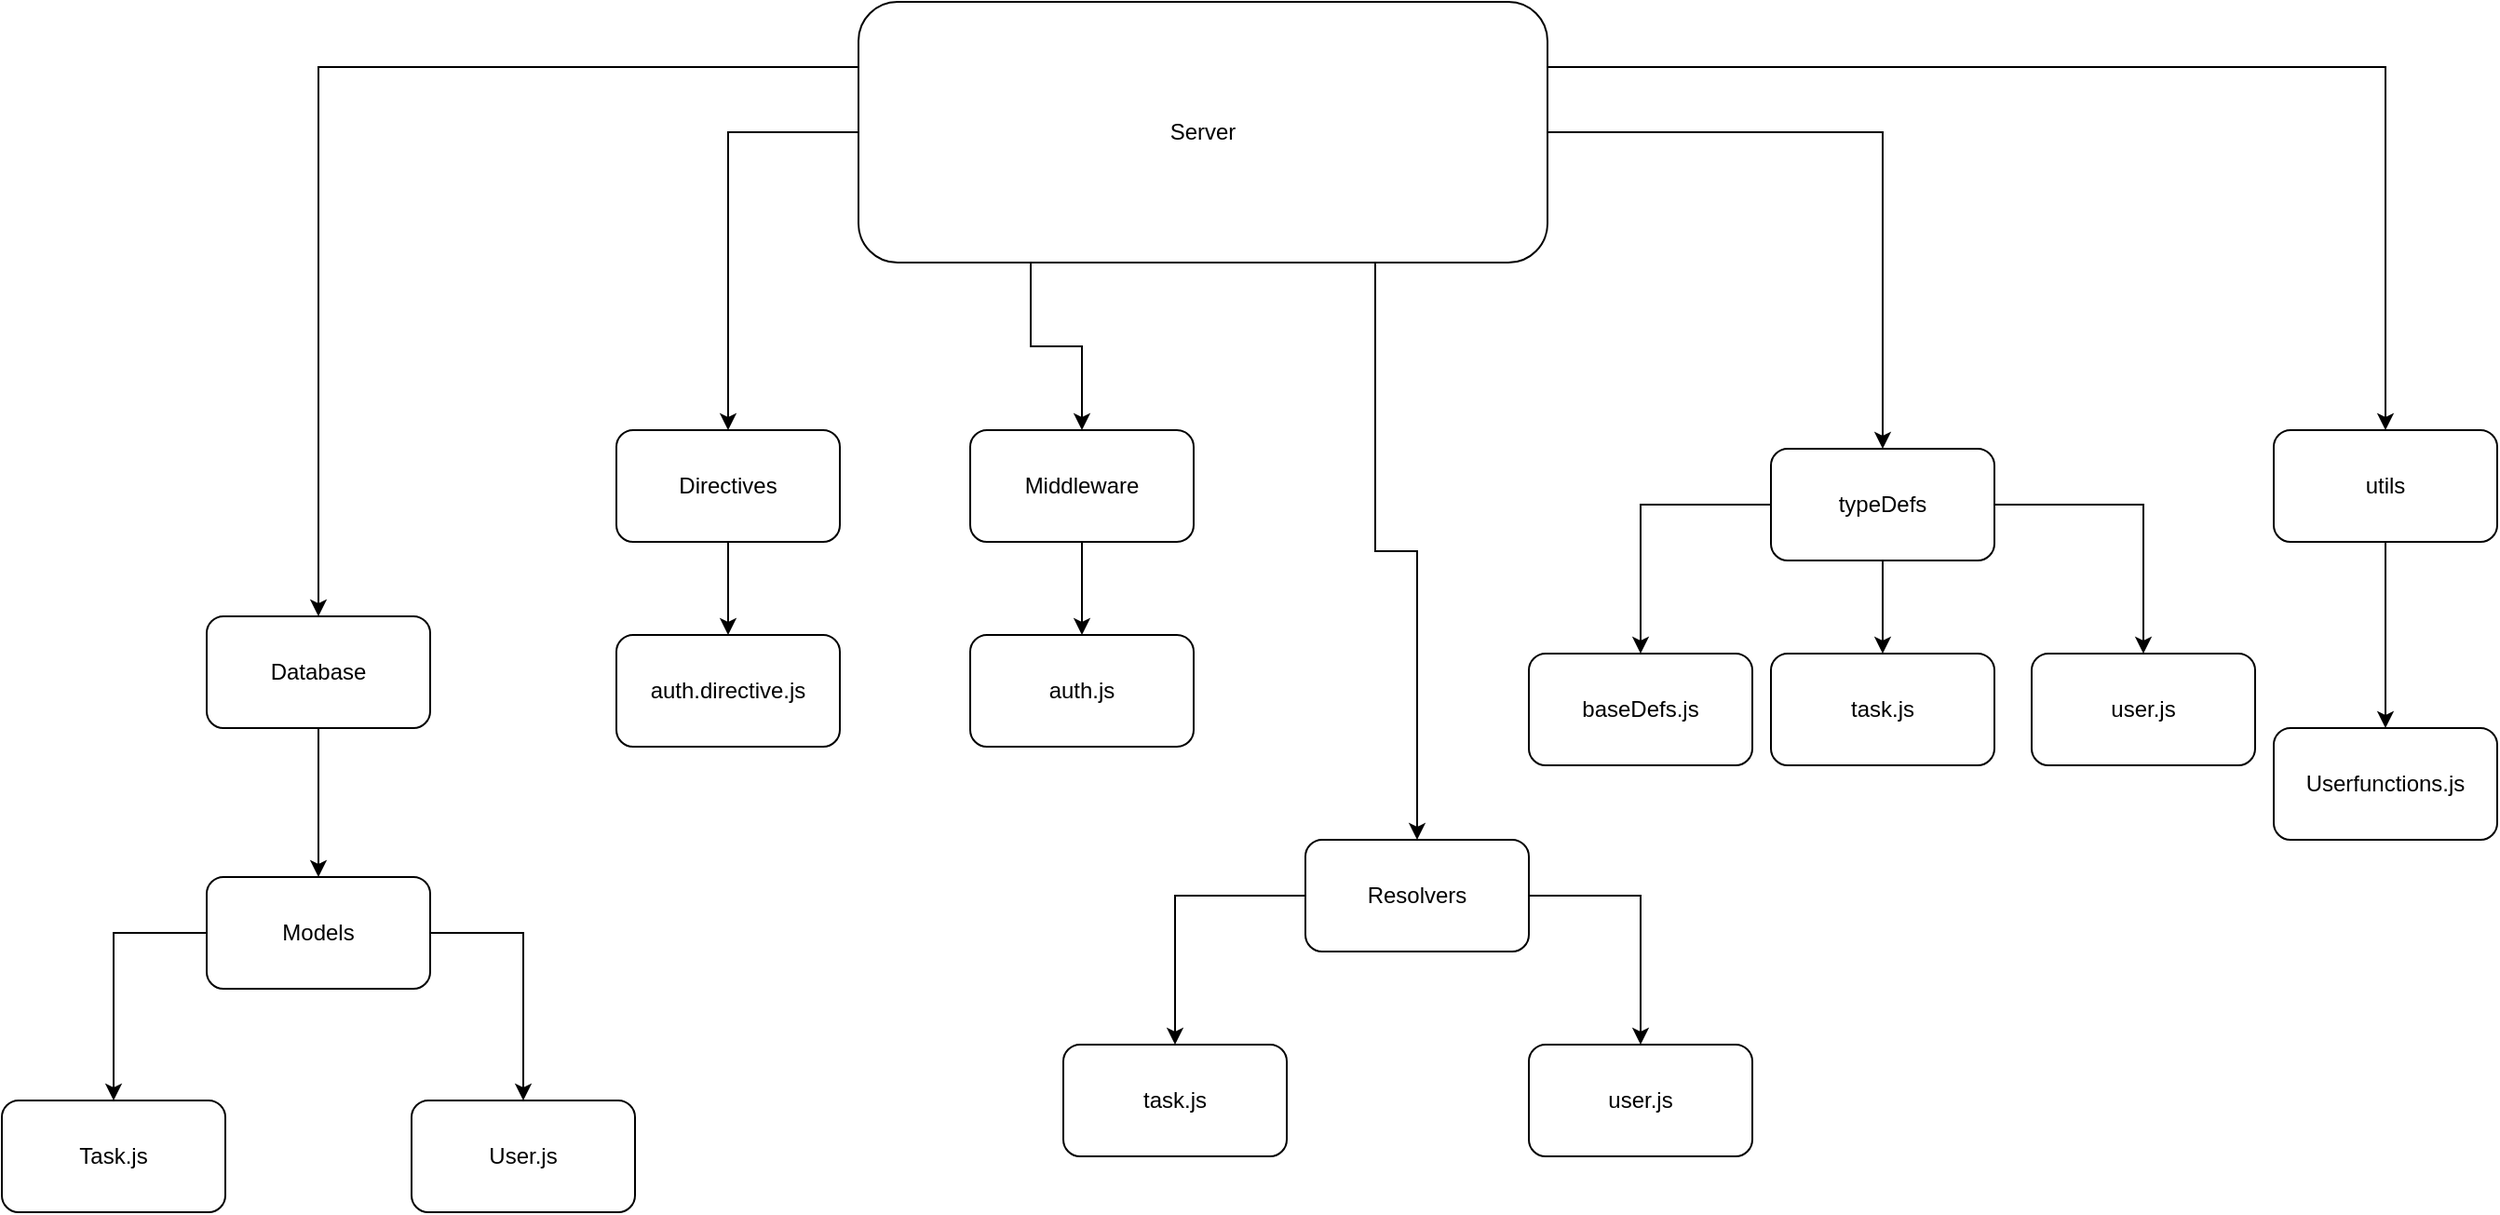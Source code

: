 <mxfile version="15.7.3" type="github">
  <diagram id="VeFhfbLzMDaiwdY7gdsf" name="Page-1">
    <mxGraphModel dx="918" dy="1304" grid="1" gridSize="10" guides="1" tooltips="1" connect="1" arrows="1" fold="1" page="1" pageScale="1" pageWidth="850" pageHeight="1100" math="0" shadow="0">
      <root>
        <mxCell id="0" />
        <mxCell id="1" parent="0" />
        <mxCell id="kwvuJmF1KQym8zNV791_-9" style="edgeStyle=orthogonalEdgeStyle;rounded=0;orthogonalLoop=1;jettySize=auto;html=1;exitX=0;exitY=0.25;exitDx=0;exitDy=0;entryX=0.5;entryY=0;entryDx=0;entryDy=0;" edge="1" parent="1" source="kwvuJmF1KQym8zNV791_-1" target="kwvuJmF1KQym8zNV791_-3">
          <mxGeometry relative="1" as="geometry" />
        </mxCell>
        <mxCell id="kwvuJmF1KQym8zNV791_-10" style="edgeStyle=orthogonalEdgeStyle;rounded=0;orthogonalLoop=1;jettySize=auto;html=1;exitX=0;exitY=0.5;exitDx=0;exitDy=0;entryX=0.5;entryY=0;entryDx=0;entryDy=0;" edge="1" parent="1" source="kwvuJmF1KQym8zNV791_-1" target="kwvuJmF1KQym8zNV791_-4">
          <mxGeometry relative="1" as="geometry" />
        </mxCell>
        <mxCell id="kwvuJmF1KQym8zNV791_-11" style="edgeStyle=orthogonalEdgeStyle;rounded=0;orthogonalLoop=1;jettySize=auto;html=1;exitX=0.25;exitY=1;exitDx=0;exitDy=0;" edge="1" parent="1" source="kwvuJmF1KQym8zNV791_-1" target="kwvuJmF1KQym8zNV791_-5">
          <mxGeometry relative="1" as="geometry" />
        </mxCell>
        <mxCell id="kwvuJmF1KQym8zNV791_-12" style="edgeStyle=orthogonalEdgeStyle;rounded=0;orthogonalLoop=1;jettySize=auto;html=1;exitX=0.75;exitY=1;exitDx=0;exitDy=0;entryX=0.5;entryY=0;entryDx=0;entryDy=0;" edge="1" parent="1" source="kwvuJmF1KQym8zNV791_-1" target="kwvuJmF1KQym8zNV791_-6">
          <mxGeometry relative="1" as="geometry" />
        </mxCell>
        <mxCell id="kwvuJmF1KQym8zNV791_-13" style="edgeStyle=orthogonalEdgeStyle;rounded=0;orthogonalLoop=1;jettySize=auto;html=1;exitX=1;exitY=0.5;exitDx=0;exitDy=0;entryX=0.5;entryY=0;entryDx=0;entryDy=0;" edge="1" parent="1" source="kwvuJmF1KQym8zNV791_-1" target="kwvuJmF1KQym8zNV791_-7">
          <mxGeometry relative="1" as="geometry" />
        </mxCell>
        <mxCell id="kwvuJmF1KQym8zNV791_-14" style="edgeStyle=orthogonalEdgeStyle;rounded=0;orthogonalLoop=1;jettySize=auto;html=1;exitX=1;exitY=0.25;exitDx=0;exitDy=0;entryX=0.5;entryY=0;entryDx=0;entryDy=0;" edge="1" parent="1" source="kwvuJmF1KQym8zNV791_-1" target="kwvuJmF1KQym8zNV791_-8">
          <mxGeometry relative="1" as="geometry" />
        </mxCell>
        <mxCell id="kwvuJmF1KQym8zNV791_-1" value="Server" style="rounded=1;whiteSpace=wrap;html=1;" vertex="1" parent="1">
          <mxGeometry x="700" y="90" width="370" height="140" as="geometry" />
        </mxCell>
        <mxCell id="kwvuJmF1KQym8zNV791_-22" style="edgeStyle=orthogonalEdgeStyle;rounded=0;orthogonalLoop=1;jettySize=auto;html=1;exitX=0.5;exitY=1;exitDx=0;exitDy=0;entryX=0.5;entryY=0;entryDx=0;entryDy=0;" edge="1" parent="1" source="kwvuJmF1KQym8zNV791_-3" target="kwvuJmF1KQym8zNV791_-15">
          <mxGeometry relative="1" as="geometry" />
        </mxCell>
        <mxCell id="kwvuJmF1KQym8zNV791_-3" value="Database&lt;span style=&quot;color: rgba(0 , 0 , 0 , 0) ; font-family: monospace ; font-size: 0px&quot;&gt;%3CmxGraphModel%3E%3Croot%3E%3CmxCell%20id%3D%220%22%2F%3E%3CmxCell%20id%3D%221%22%20parent%3D%220%22%2F%3E%3CmxCell%20id%3D%222%22%20value%3D%22Daily%22%20style%3D%22rounded%3D1%3BwhiteSpace%3Dwrap%3Bhtml%3D1%3B%22%20vertex%3D%221%22%20parent%3D%221%22%3E%3CmxGeometry%20x%3D%22920%22%20y%3D%22690%22%20width%3D%2270%22%20height%3D%2250%22%20as%3D%22geometry%22%2F%3E%3C%2FmxCell%3E%3C%2Froot%3E%3C%2FmxGraphModel%3E&lt;/span&gt;" style="rounded=1;whiteSpace=wrap;html=1;" vertex="1" parent="1">
          <mxGeometry x="350" y="420" width="120" height="60" as="geometry" />
        </mxCell>
        <mxCell id="kwvuJmF1KQym8zNV791_-27" style="edgeStyle=orthogonalEdgeStyle;rounded=0;orthogonalLoop=1;jettySize=auto;html=1;exitX=0.5;exitY=1;exitDx=0;exitDy=0;entryX=0.5;entryY=0;entryDx=0;entryDy=0;" edge="1" parent="1" source="kwvuJmF1KQym8zNV791_-4" target="kwvuJmF1KQym8zNV791_-26">
          <mxGeometry relative="1" as="geometry" />
        </mxCell>
        <mxCell id="kwvuJmF1KQym8zNV791_-4" value="Directives" style="rounded=1;whiteSpace=wrap;html=1;" vertex="1" parent="1">
          <mxGeometry x="570" y="320" width="120" height="60" as="geometry" />
        </mxCell>
        <mxCell id="kwvuJmF1KQym8zNV791_-29" style="edgeStyle=orthogonalEdgeStyle;rounded=0;orthogonalLoop=1;jettySize=auto;html=1;exitX=0.5;exitY=1;exitDx=0;exitDy=0;entryX=0.5;entryY=0;entryDx=0;entryDy=0;" edge="1" parent="1" source="kwvuJmF1KQym8zNV791_-5" target="kwvuJmF1KQym8zNV791_-28">
          <mxGeometry relative="1" as="geometry" />
        </mxCell>
        <mxCell id="kwvuJmF1KQym8zNV791_-5" value="Middleware" style="rounded=1;whiteSpace=wrap;html=1;" vertex="1" parent="1">
          <mxGeometry x="760" y="320" width="120" height="60" as="geometry" />
        </mxCell>
        <mxCell id="kwvuJmF1KQym8zNV791_-32" style="edgeStyle=orthogonalEdgeStyle;rounded=0;orthogonalLoop=1;jettySize=auto;html=1;exitX=0;exitY=0.5;exitDx=0;exitDy=0;entryX=0.5;entryY=0;entryDx=0;entryDy=0;" edge="1" parent="1" source="kwvuJmF1KQym8zNV791_-6" target="kwvuJmF1KQym8zNV791_-30">
          <mxGeometry relative="1" as="geometry" />
        </mxCell>
        <mxCell id="kwvuJmF1KQym8zNV791_-33" style="edgeStyle=orthogonalEdgeStyle;rounded=0;orthogonalLoop=1;jettySize=auto;html=1;exitX=1;exitY=0.5;exitDx=0;exitDy=0;entryX=0.5;entryY=0;entryDx=0;entryDy=0;" edge="1" parent="1" source="kwvuJmF1KQym8zNV791_-6" target="kwvuJmF1KQym8zNV791_-31">
          <mxGeometry relative="1" as="geometry" />
        </mxCell>
        <mxCell id="kwvuJmF1KQym8zNV791_-6" value="Resolvers" style="rounded=1;whiteSpace=wrap;html=1;" vertex="1" parent="1">
          <mxGeometry x="940" y="540" width="120" height="60" as="geometry" />
        </mxCell>
        <mxCell id="kwvuJmF1KQym8zNV791_-37" style="edgeStyle=orthogonalEdgeStyle;rounded=0;orthogonalLoop=1;jettySize=auto;html=1;exitX=0;exitY=0.5;exitDx=0;exitDy=0;entryX=0.5;entryY=0;entryDx=0;entryDy=0;" edge="1" parent="1" source="kwvuJmF1KQym8zNV791_-7" target="kwvuJmF1KQym8zNV791_-34">
          <mxGeometry relative="1" as="geometry" />
        </mxCell>
        <mxCell id="kwvuJmF1KQym8zNV791_-38" style="edgeStyle=orthogonalEdgeStyle;rounded=0;orthogonalLoop=1;jettySize=auto;html=1;exitX=0.5;exitY=1;exitDx=0;exitDy=0;entryX=0.5;entryY=0;entryDx=0;entryDy=0;" edge="1" parent="1" source="kwvuJmF1KQym8zNV791_-7" target="kwvuJmF1KQym8zNV791_-35">
          <mxGeometry relative="1" as="geometry" />
        </mxCell>
        <mxCell id="kwvuJmF1KQym8zNV791_-39" style="edgeStyle=orthogonalEdgeStyle;rounded=0;orthogonalLoop=1;jettySize=auto;html=1;exitX=1;exitY=0.5;exitDx=0;exitDy=0;entryX=0.5;entryY=0;entryDx=0;entryDy=0;" edge="1" parent="1" source="kwvuJmF1KQym8zNV791_-7" target="kwvuJmF1KQym8zNV791_-36">
          <mxGeometry relative="1" as="geometry" />
        </mxCell>
        <mxCell id="kwvuJmF1KQym8zNV791_-7" value="typeDefs" style="rounded=1;whiteSpace=wrap;html=1;" vertex="1" parent="1">
          <mxGeometry x="1190" y="330" width="120" height="60" as="geometry" />
        </mxCell>
        <mxCell id="kwvuJmF1KQym8zNV791_-25" style="edgeStyle=orthogonalEdgeStyle;rounded=0;orthogonalLoop=1;jettySize=auto;html=1;exitX=0.5;exitY=1;exitDx=0;exitDy=0;entryX=0.5;entryY=0;entryDx=0;entryDy=0;" edge="1" parent="1" source="kwvuJmF1KQym8zNV791_-8" target="kwvuJmF1KQym8zNV791_-24">
          <mxGeometry relative="1" as="geometry" />
        </mxCell>
        <mxCell id="kwvuJmF1KQym8zNV791_-8" value="utils" style="rounded=1;whiteSpace=wrap;html=1;" vertex="1" parent="1">
          <mxGeometry x="1460" y="320" width="120" height="60" as="geometry" />
        </mxCell>
        <mxCell id="kwvuJmF1KQym8zNV791_-20" style="edgeStyle=orthogonalEdgeStyle;rounded=0;orthogonalLoop=1;jettySize=auto;html=1;exitX=0;exitY=0.5;exitDx=0;exitDy=0;" edge="1" parent="1" source="kwvuJmF1KQym8zNV791_-15" target="kwvuJmF1KQym8zNV791_-18">
          <mxGeometry relative="1" as="geometry" />
        </mxCell>
        <mxCell id="kwvuJmF1KQym8zNV791_-21" style="edgeStyle=orthogonalEdgeStyle;rounded=0;orthogonalLoop=1;jettySize=auto;html=1;exitX=1;exitY=0.5;exitDx=0;exitDy=0;entryX=0.5;entryY=0;entryDx=0;entryDy=0;" edge="1" parent="1" source="kwvuJmF1KQym8zNV791_-15" target="kwvuJmF1KQym8zNV791_-19">
          <mxGeometry relative="1" as="geometry" />
        </mxCell>
        <mxCell id="kwvuJmF1KQym8zNV791_-15" value="Models" style="rounded=1;whiteSpace=wrap;html=1;" vertex="1" parent="1">
          <mxGeometry x="350" y="560" width="120" height="60" as="geometry" />
        </mxCell>
        <mxCell id="kwvuJmF1KQym8zNV791_-18" value="Task.js" style="rounded=1;whiteSpace=wrap;html=1;" vertex="1" parent="1">
          <mxGeometry x="240" y="680" width="120" height="60" as="geometry" />
        </mxCell>
        <mxCell id="kwvuJmF1KQym8zNV791_-19" value="User.js" style="rounded=1;whiteSpace=wrap;html=1;" vertex="1" parent="1">
          <mxGeometry x="460" y="680" width="120" height="60" as="geometry" />
        </mxCell>
        <mxCell id="kwvuJmF1KQym8zNV791_-24" value="Userfunctions.js" style="rounded=1;whiteSpace=wrap;html=1;" vertex="1" parent="1">
          <mxGeometry x="1460" y="480" width="120" height="60" as="geometry" />
        </mxCell>
        <mxCell id="kwvuJmF1KQym8zNV791_-26" value="auth.directive.js" style="rounded=1;whiteSpace=wrap;html=1;" vertex="1" parent="1">
          <mxGeometry x="570" y="430" width="120" height="60" as="geometry" />
        </mxCell>
        <mxCell id="kwvuJmF1KQym8zNV791_-28" value="auth.js" style="rounded=1;whiteSpace=wrap;html=1;" vertex="1" parent="1">
          <mxGeometry x="760" y="430" width="120" height="60" as="geometry" />
        </mxCell>
        <mxCell id="kwvuJmF1KQym8zNV791_-30" value="task.js" style="rounded=1;whiteSpace=wrap;html=1;" vertex="1" parent="1">
          <mxGeometry x="810" y="650" width="120" height="60" as="geometry" />
        </mxCell>
        <mxCell id="kwvuJmF1KQym8zNV791_-31" value="user.js" style="rounded=1;whiteSpace=wrap;html=1;" vertex="1" parent="1">
          <mxGeometry x="1060" y="650" width="120" height="60" as="geometry" />
        </mxCell>
        <mxCell id="kwvuJmF1KQym8zNV791_-34" value="baseDefs.js" style="rounded=1;whiteSpace=wrap;html=1;" vertex="1" parent="1">
          <mxGeometry x="1060" y="440" width="120" height="60" as="geometry" />
        </mxCell>
        <mxCell id="kwvuJmF1KQym8zNV791_-35" value="task.js" style="rounded=1;whiteSpace=wrap;html=1;" vertex="1" parent="1">
          <mxGeometry x="1190" y="440" width="120" height="60" as="geometry" />
        </mxCell>
        <mxCell id="kwvuJmF1KQym8zNV791_-36" value="user.js" style="rounded=1;whiteSpace=wrap;html=1;" vertex="1" parent="1">
          <mxGeometry x="1330" y="440" width="120" height="60" as="geometry" />
        </mxCell>
      </root>
    </mxGraphModel>
  </diagram>
</mxfile>
